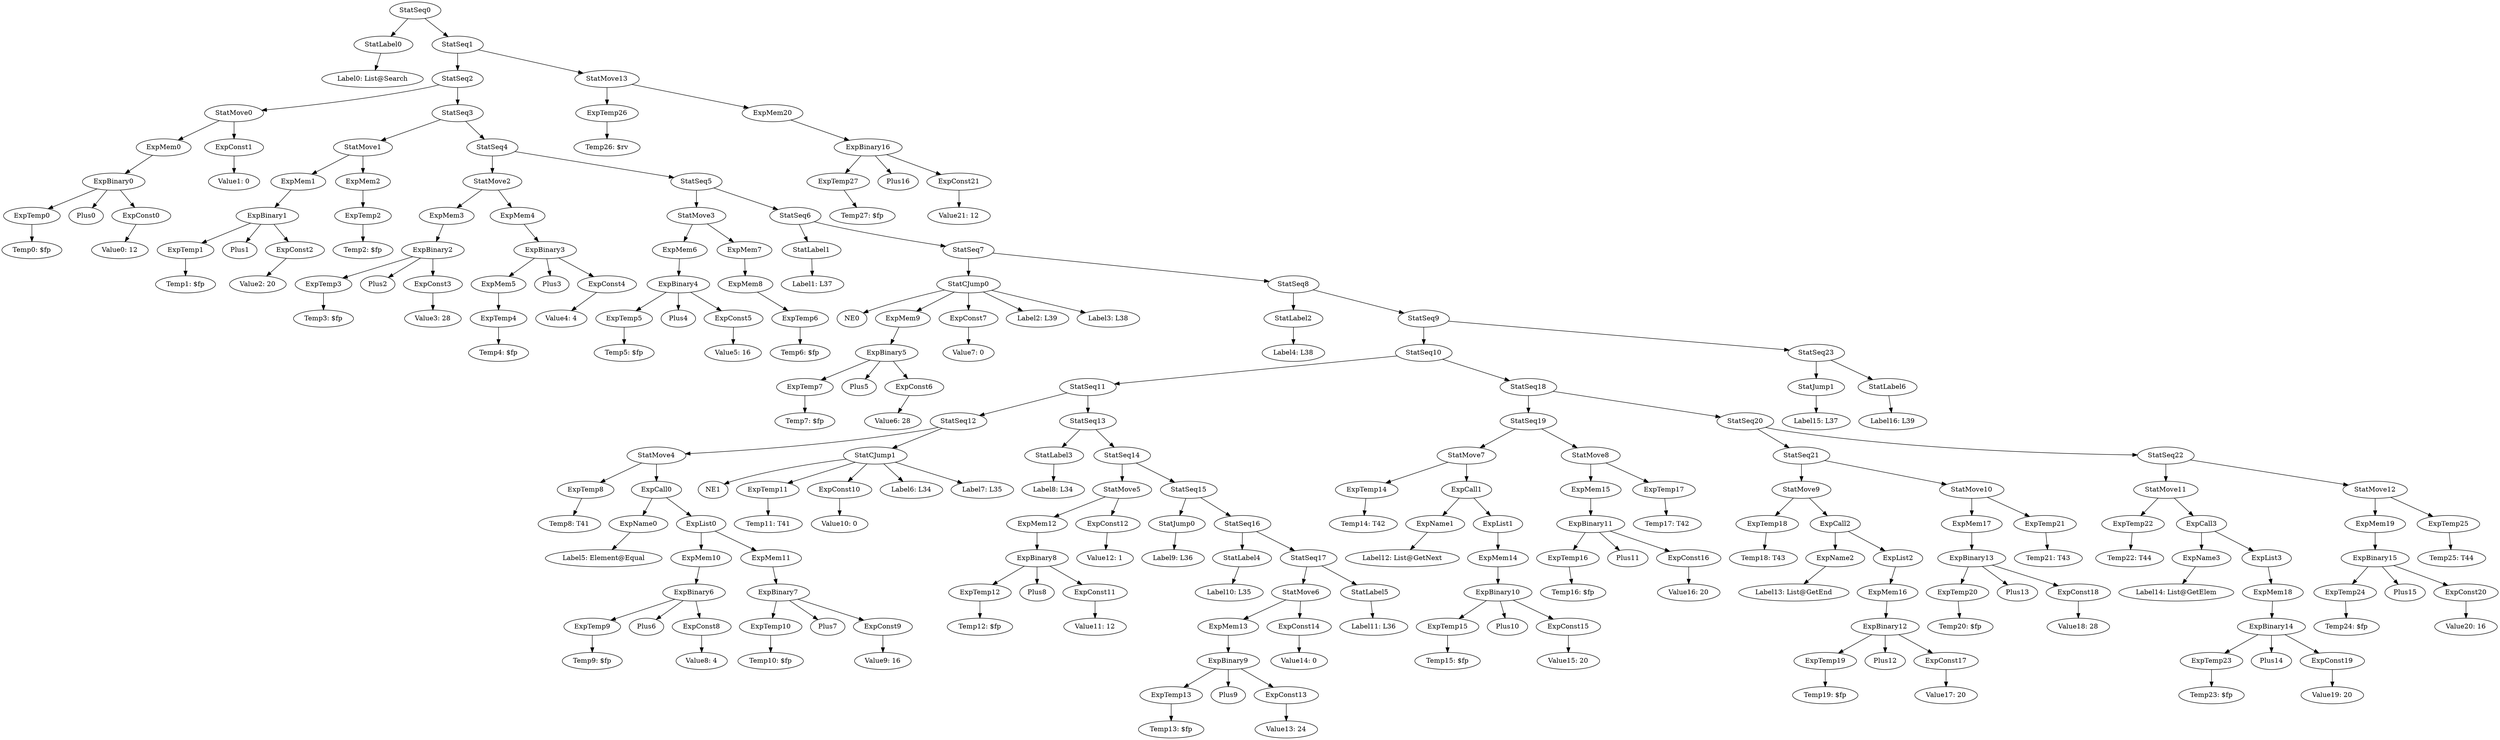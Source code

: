 digraph {
	ordering = out;
	ExpMem20 -> ExpBinary16;
	ExpConst21 -> "Value21: 12";
	ExpBinary16 -> ExpTemp27;
	ExpBinary16 -> Plus16;
	ExpBinary16 -> ExpConst21;
	ExpTemp27 -> "Temp27: $fp";
	ExpTemp26 -> "Temp26: $rv";
	StatSeq9 -> StatSeq10;
	StatSeq9 -> StatSeq23;
	ExpTemp25 -> "Temp25: T44";
	ExpConst20 -> "Value20: 16";
	ExpTemp24 -> "Temp24: $fp";
	StatSeq22 -> StatMove11;
	StatSeq22 -> StatMove12;
	ExpList3 -> ExpMem18;
	ExpMem18 -> ExpBinary14;
	ExpName3 -> "Label14: List@GetElem";
	ExpTemp21 -> "Temp21: T43";
	StatMove10 -> ExpMem17;
	StatMove10 -> ExpTemp21;
	ExpMem17 -> ExpBinary13;
	StatSeq21 -> StatMove9;
	StatSeq21 -> StatMove10;
	ExpTemp22 -> "Temp22: T44";
	ExpList2 -> ExpMem16;
	ExpConst17 -> "Value17: 20";
	ExpConst18 -> "Value18: 28";
	ExpBinary12 -> ExpTemp19;
	ExpBinary12 -> Plus12;
	ExpBinary12 -> ExpConst17;
	ExpBinary15 -> ExpTemp24;
	ExpBinary15 -> Plus15;
	ExpBinary15 -> ExpConst20;
	ExpCall2 -> ExpName2;
	ExpCall2 -> ExpList2;
	ExpName2 -> "Label13: List@GetEnd";
	StatMove9 -> ExpTemp18;
	StatMove9 -> ExpCall2;
	ExpTemp18 -> "Temp18: T43";
	StatSeq18 -> StatSeq19;
	StatSeq18 -> StatSeq20;
	StatMove8 -> ExpMem15;
	StatMove8 -> ExpTemp17;
	ExpConst16 -> "Value16: 20";
	ExpTemp16 -> "Temp16: $fp";
	StatSeq19 -> StatMove7;
	StatSeq19 -> StatMove8;
	ExpBinary5 -> ExpTemp7;
	ExpBinary5 -> Plus5;
	ExpBinary5 -> ExpConst6;
	StatSeq20 -> StatSeq21;
	StatSeq20 -> StatSeq22;
	StatSeq11 -> StatSeq12;
	StatSeq11 -> StatSeq13;
	ExpTemp6 -> "Temp6: $fp";
	ExpMem19 -> ExpBinary15;
	StatMove6 -> ExpMem13;
	StatMove6 -> ExpConst14;
	StatMove3 -> ExpMem6;
	StatMove3 -> ExpMem7;
	ExpMem6 -> ExpBinary4;
	ExpConst0 -> "Value0: 12";
	ExpConst4 -> "Value4: 4";
	ExpConst2 -> "Value2: 20";
	ExpTemp7 -> "Temp7: $fp";
	ExpTemp0 -> "Temp0: $fp";
	ExpConst6 -> "Value6: 28";
	ExpMem1 -> ExpBinary1;
	ExpConst1 -> "Value1: 0";
	StatCJump0 -> NE0;
	StatCJump0 -> ExpMem9;
	StatCJump0 -> ExpConst7;
	StatCJump0 -> "Label2: L39";
	StatCJump0 -> "Label3: L38";
	ExpList0 -> ExpMem10;
	ExpList0 -> ExpMem11;
	ExpBinary14 -> ExpTemp23;
	ExpBinary14 -> Plus14;
	ExpBinary14 -> ExpConst19;
	StatSeq5 -> StatMove3;
	StatSeq5 -> StatSeq6;
	StatSeq23 -> StatJump1;
	StatSeq23 -> StatLabel6;
	StatLabel4 -> "Label10: L35";
	ExpMem5 -> ExpTemp4;
	ExpTemp19 -> "Temp19: $fp";
	StatSeq17 -> StatMove6;
	StatSeq17 -> StatLabel5;
	StatLabel0 -> "Label0: List@Search";
	ExpBinary2 -> ExpTemp3;
	ExpBinary2 -> Plus2;
	ExpBinary2 -> ExpConst3;
	StatMove1 -> ExpMem1;
	StatMove1 -> ExpMem2;
	ExpTemp23 -> "Temp23: $fp";
	ExpTemp17 -> "Temp17: T42";
	ExpMem9 -> ExpBinary5;
	StatSeq13 -> StatLabel3;
	StatSeq13 -> StatSeq14;
	ExpMem13 -> ExpBinary9;
	StatSeq2 -> StatMove0;
	StatSeq2 -> StatSeq3;
	ExpMem0 -> ExpBinary0;
	ExpMem3 -> ExpBinary2;
	ExpTemp5 -> "Temp5: $fp";
	ExpTemp4 -> "Temp4: $fp";
	StatLabel5 -> "Label11: L36";
	ExpList1 -> ExpMem14;
	ExpBinary4 -> ExpTemp5;
	ExpBinary4 -> Plus4;
	ExpBinary4 -> ExpConst5;
	ExpTemp1 -> "Temp1: $fp";
	ExpConst5 -> "Value5: 16";
	StatSeq0 -> StatLabel0;
	StatSeq0 -> StatSeq1;
	ExpTemp11 -> "Temp11: T41";
	StatSeq6 -> StatLabel1;
	StatSeq6 -> StatSeq7;
	ExpTemp3 -> "Temp3: $fp";
	StatSeq8 -> StatLabel2;
	StatSeq8 -> StatSeq9;
	StatLabel3 -> "Label8: L34";
	ExpBinary3 -> ExpMem5;
	ExpBinary3 -> Plus3;
	ExpBinary3 -> ExpConst4;
	ExpMem7 -> ExpMem8;
	StatSeq3 -> StatMove1;
	StatSeq3 -> StatSeq4;
	StatSeq15 -> StatJump0;
	StatSeq15 -> StatSeq16;
	ExpConst15 -> "Value15: 20";
	StatLabel1 -> "Label1: L37";
	StatJump1 -> "Label15: L37";
	StatSeq4 -> StatMove2;
	StatSeq4 -> StatSeq5;
	StatSeq1 -> StatSeq2;
	StatSeq1 -> StatMove13;
	ExpMem2 -> ExpTemp2;
	StatLabel6 -> "Label16: L39";
	ExpTemp12 -> "Temp12: $fp";
	StatMove0 -> ExpMem0;
	StatMove0 -> ExpConst1;
	ExpBinary11 -> ExpTemp16;
	ExpBinary11 -> Plus11;
	ExpBinary11 -> ExpConst16;
	ExpMem4 -> ExpBinary3;
	ExpBinary0 -> ExpTemp0;
	ExpBinary0 -> Plus0;
	ExpBinary0 -> ExpConst0;
	ExpConst7 -> "Value7: 0";
	ExpConst3 -> "Value3: 28";
	ExpTemp2 -> "Temp2: $fp";
	ExpBinary13 -> ExpTemp20;
	ExpBinary13 -> Plus13;
	ExpBinary13 -> ExpConst18;
	StatMove2 -> ExpMem3;
	StatMove2 -> ExpMem4;
	ExpMem8 -> ExpTemp6;
	ExpMem15 -> ExpBinary11;
	ExpTemp8 -> "Temp8: T41";
	ExpConst12 -> "Value12: 1";
	ExpConst9 -> "Value9: 16";
	StatMove5 -> ExpMem12;
	StatMove5 -> ExpConst12;
	StatLabel2 -> "Label4: L38";
	StatMove4 -> ExpTemp8;
	StatMove4 -> ExpCall0;
	ExpBinary1 -> ExpTemp1;
	ExpBinary1 -> Plus1;
	ExpBinary1 -> ExpConst2;
	ExpConst10 -> "Value10: 0";
	ExpTemp20 -> "Temp20: $fp";
	ExpConst8 -> "Value8: 4";
	ExpName0 -> "Label5: Element@Equal";
	ExpMem14 -> ExpBinary10;
	ExpCall0 -> ExpName0;
	ExpCall0 -> ExpList0;
	ExpTemp9 -> "Temp9: $fp";
	ExpBinary7 -> ExpTemp10;
	ExpBinary7 -> Plus7;
	ExpBinary7 -> ExpConst9;
	ExpBinary9 -> ExpTemp13;
	ExpBinary9 -> Plus9;
	ExpBinary9 -> ExpConst13;
	ExpMem16 -> ExpBinary12;
	ExpBinary6 -> ExpTemp9;
	ExpBinary6 -> Plus6;
	ExpBinary6 -> ExpConst8;
	ExpMem10 -> ExpBinary6;
	ExpTemp10 -> "Temp10: $fp";
	StatMove11 -> ExpTemp22;
	StatMove11 -> ExpCall3;
	ExpMem11 -> ExpBinary7;
	StatSeq12 -> StatMove4;
	StatSeq12 -> StatCJump1;
	ExpCall3 -> ExpName3;
	ExpCall3 -> ExpList3;
	StatCJump1 -> NE1;
	StatCJump1 -> ExpTemp11;
	StatCJump1 -> ExpConst10;
	StatCJump1 -> "Label6: L34";
	StatCJump1 -> "Label7: L35";
	ExpBinary8 -> ExpTemp12;
	ExpBinary8 -> Plus8;
	ExpBinary8 -> ExpConst11;
	ExpConst11 -> "Value11: 12";
	ExpMem12 -> ExpBinary8;
	StatSeq14 -> StatMove5;
	StatSeq14 -> StatSeq15;
	StatMove13 -> ExpTemp26;
	StatMove13 -> ExpMem20;
	StatSeq10 -> StatSeq11;
	StatSeq10 -> StatSeq18;
	ExpName1 -> "Label12: List@GetNext";
	ExpTemp15 -> "Temp15: $fp";
	StatJump0 -> "Label9: L36";
	ExpCall1 -> ExpName1;
	ExpCall1 -> ExpList1;
	StatSeq7 -> StatCJump0;
	StatSeq7 -> StatSeq8;
	StatSeq16 -> StatLabel4;
	StatSeq16 -> StatSeq17;
	ExpTemp13 -> "Temp13: $fp";
	ExpConst13 -> "Value13: 24";
	ExpConst14 -> "Value14: 0";
	StatMove12 -> ExpMem19;
	StatMove12 -> ExpTemp25;
	ExpConst19 -> "Value19: 20";
	ExpTemp14 -> "Temp14: T42";
	StatMove7 -> ExpTemp14;
	StatMove7 -> ExpCall1;
	ExpBinary10 -> ExpTemp15;
	ExpBinary10 -> Plus10;
	ExpBinary10 -> ExpConst15;
}

